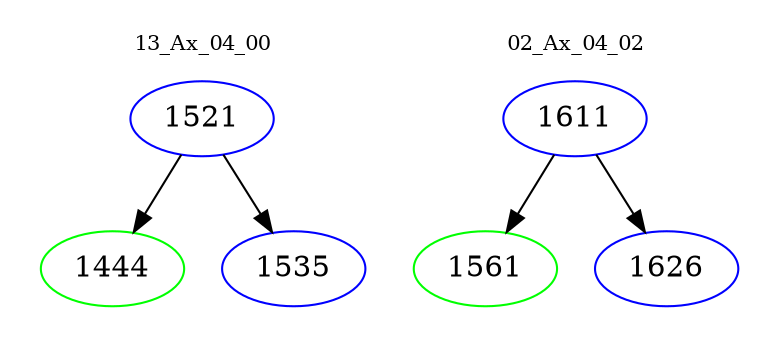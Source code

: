digraph{
subgraph cluster_0 {
color = white
label = "13_Ax_04_00";
fontsize=10;
T0_1521 [label="1521", color="blue"]
T0_1521 -> T0_1444 [color="black"]
T0_1444 [label="1444", color="green"]
T0_1521 -> T0_1535 [color="black"]
T0_1535 [label="1535", color="blue"]
}
subgraph cluster_1 {
color = white
label = "02_Ax_04_02";
fontsize=10;
T1_1611 [label="1611", color="blue"]
T1_1611 -> T1_1561 [color="black"]
T1_1561 [label="1561", color="green"]
T1_1611 -> T1_1626 [color="black"]
T1_1626 [label="1626", color="blue"]
}
}
